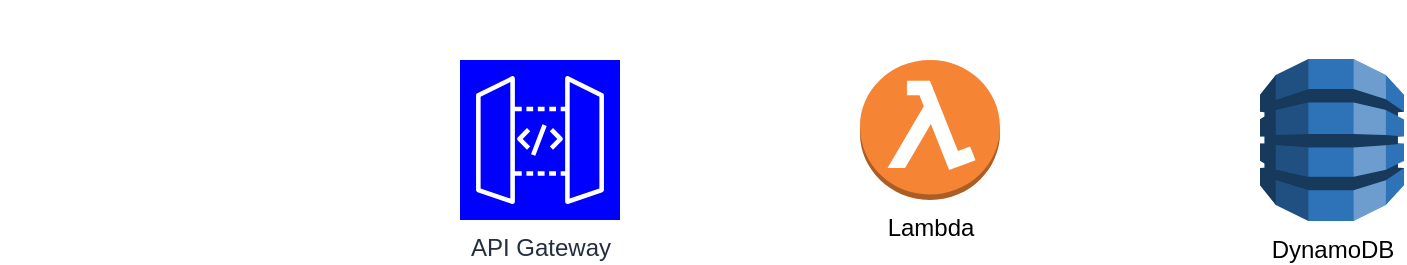 <mxfile version="26.2.12">
  <diagram name="Page-1" id="6m9SVbbUDYMRknj55Dc2">
    <mxGraphModel dx="791" dy="1015" grid="1" gridSize="10" guides="1" tooltips="1" connect="1" arrows="1" fold="1" page="1" pageScale="1" pageWidth="850" pageHeight="1100" math="0" shadow="0">
      <root>
        <mxCell id="0" />
        <mxCell id="1" parent="0" />
        <mxCell id="XgOJh2Akvv1iqKKhdD9z-18" value="DynamoDB" style="outlineConnect=0;dashed=0;verticalLabelPosition=bottom;verticalAlign=top;align=center;html=1;shape=mxgraph.aws3.dynamo_db;fillColor=#2E73B8;gradientColor=none;" vertex="1" parent="1">
          <mxGeometry x="690" y="399.5" width="72" height="81" as="geometry" />
        </mxCell>
        <mxCell id="XgOJh2Akvv1iqKKhdD9z-1" value="API Gateway" style="sketch=0;points=[[0,0,0],[0.25,0,0],[0.5,0,0],[0.75,0,0],[1,0,0],[0,1,0],[0.25,1,0],[0.5,1,0],[0.75,1,0],[1,1,0],[0,0.25,0],[0,0.5,0],[0,0.75,0],[1,0.25,0],[1,0.5,0],[1,0.75,0]];outlineConnect=0;fontColor=#232F3E;fillColor=#0000FF;strokeColor=#ffffff;dashed=0;verticalLabelPosition=bottom;verticalAlign=top;align=center;html=1;fontSize=12;fontStyle=0;aspect=fixed;shape=mxgraph.aws4.resourceIcon;resIcon=mxgraph.aws4.api_gateway;" vertex="1" parent="1">
          <mxGeometry x="290" y="400" width="80" height="80" as="geometry" />
        </mxCell>
        <mxCell id="XgOJh2Akvv1iqKKhdD9z-2" value="Lambda" style="outlineConnect=0;dashed=0;verticalLabelPosition=bottom;verticalAlign=top;align=center;html=1;shape=mxgraph.aws3.lambda_function;fillColor=#F58534;gradientColor=none;" vertex="1" parent="1">
          <mxGeometry x="490" y="400" width="70" height="70" as="geometry" />
        </mxCell>
        <mxCell id="XgOJh2Akvv1iqKKhdD9z-13" value="" style="shape=image;html=1;verticalAlign=top;verticalLabelPosition=bottom;labelBackgroundColor=#ffffff;imageAspect=0;aspect=fixed;image=https://cdn2.iconfinder.com/data/icons/whcompare-isometric-web-hosting-servers/50/ssl-certificate-128.png;flipV=0;flipH=1;" vertex="1" parent="1">
          <mxGeometry x="60" y="370" width="130" height="130" as="geometry" />
        </mxCell>
        <mxCell id="XgOJh2Akvv1iqKKhdD9z-16" value="" style="group" vertex="1" connectable="0" parent="1">
          <mxGeometry x="190" y="385" width="70" height="100" as="geometry" />
        </mxCell>
        <mxCell id="XgOJh2Akvv1iqKKhdD9z-14" value="" style="shape=image;html=1;verticalAlign=top;verticalLabelPosition=bottom;labelBackgroundColor=#ffffff;imageAspect=0;aspect=fixed;image=https://cdn3.iconfinder.com/data/icons/arrow-outline-8/32/right_2-128.png" vertex="1" parent="XgOJh2Akvv1iqKKhdD9z-16">
          <mxGeometry y="15" width="70" height="70" as="geometry" />
        </mxCell>
        <mxCell id="XgOJh2Akvv1iqKKhdD9z-15" value="" style="shape=image;html=1;verticalAlign=top;verticalLabelPosition=bottom;labelBackgroundColor=#ffffff;imageAspect=0;aspect=fixed;image=https://cdn3.iconfinder.com/data/icons/arrow-outline-8/32/right_2-128.png;flipH=1;" vertex="1" parent="XgOJh2Akvv1iqKKhdD9z-16">
          <mxGeometry y="15" width="70" height="70" as="geometry" />
        </mxCell>
        <mxCell id="XgOJh2Akvv1iqKKhdD9z-19" value="" style="group" vertex="1" connectable="0" parent="1">
          <mxGeometry x="400" y="385" width="70" height="100" as="geometry" />
        </mxCell>
        <mxCell id="XgOJh2Akvv1iqKKhdD9z-20" value="" style="shape=image;html=1;verticalAlign=top;verticalLabelPosition=bottom;labelBackgroundColor=#ffffff;imageAspect=0;aspect=fixed;image=https://cdn3.iconfinder.com/data/icons/arrow-outline-8/32/right_2-128.png" vertex="1" parent="XgOJh2Akvv1iqKKhdD9z-19">
          <mxGeometry y="15" width="70" height="70" as="geometry" />
        </mxCell>
        <mxCell id="XgOJh2Akvv1iqKKhdD9z-21" value="" style="shape=image;html=1;verticalAlign=top;verticalLabelPosition=bottom;labelBackgroundColor=#ffffff;imageAspect=0;aspect=fixed;image=https://cdn3.iconfinder.com/data/icons/arrow-outline-8/32/right_2-128.png;flipH=1;" vertex="1" parent="XgOJh2Akvv1iqKKhdD9z-19">
          <mxGeometry y="15" width="70" height="70" as="geometry" />
        </mxCell>
        <mxCell id="XgOJh2Akvv1iqKKhdD9z-22" value="" style="group" vertex="1" connectable="0" parent="1">
          <mxGeometry x="580" y="390" width="70" height="100" as="geometry" />
        </mxCell>
        <mxCell id="XgOJh2Akvv1iqKKhdD9z-23" value="" style="shape=image;html=1;verticalAlign=top;verticalLabelPosition=bottom;labelBackgroundColor=#ffffff;imageAspect=0;aspect=fixed;image=https://cdn3.iconfinder.com/data/icons/arrow-outline-8/32/right_2-128.png" vertex="1" parent="XgOJh2Akvv1iqKKhdD9z-22">
          <mxGeometry y="15" width="70" height="70" as="geometry" />
        </mxCell>
        <mxCell id="XgOJh2Akvv1iqKKhdD9z-24" value="" style="shape=image;html=1;verticalAlign=top;verticalLabelPosition=bottom;labelBackgroundColor=#ffffff;imageAspect=0;aspect=fixed;image=https://cdn3.iconfinder.com/data/icons/arrow-outline-8/32/right_2-128.png;flipH=1;" vertex="1" parent="XgOJh2Akvv1iqKKhdD9z-22">
          <mxGeometry y="15" width="70" height="70" as="geometry" />
        </mxCell>
      </root>
    </mxGraphModel>
  </diagram>
</mxfile>
